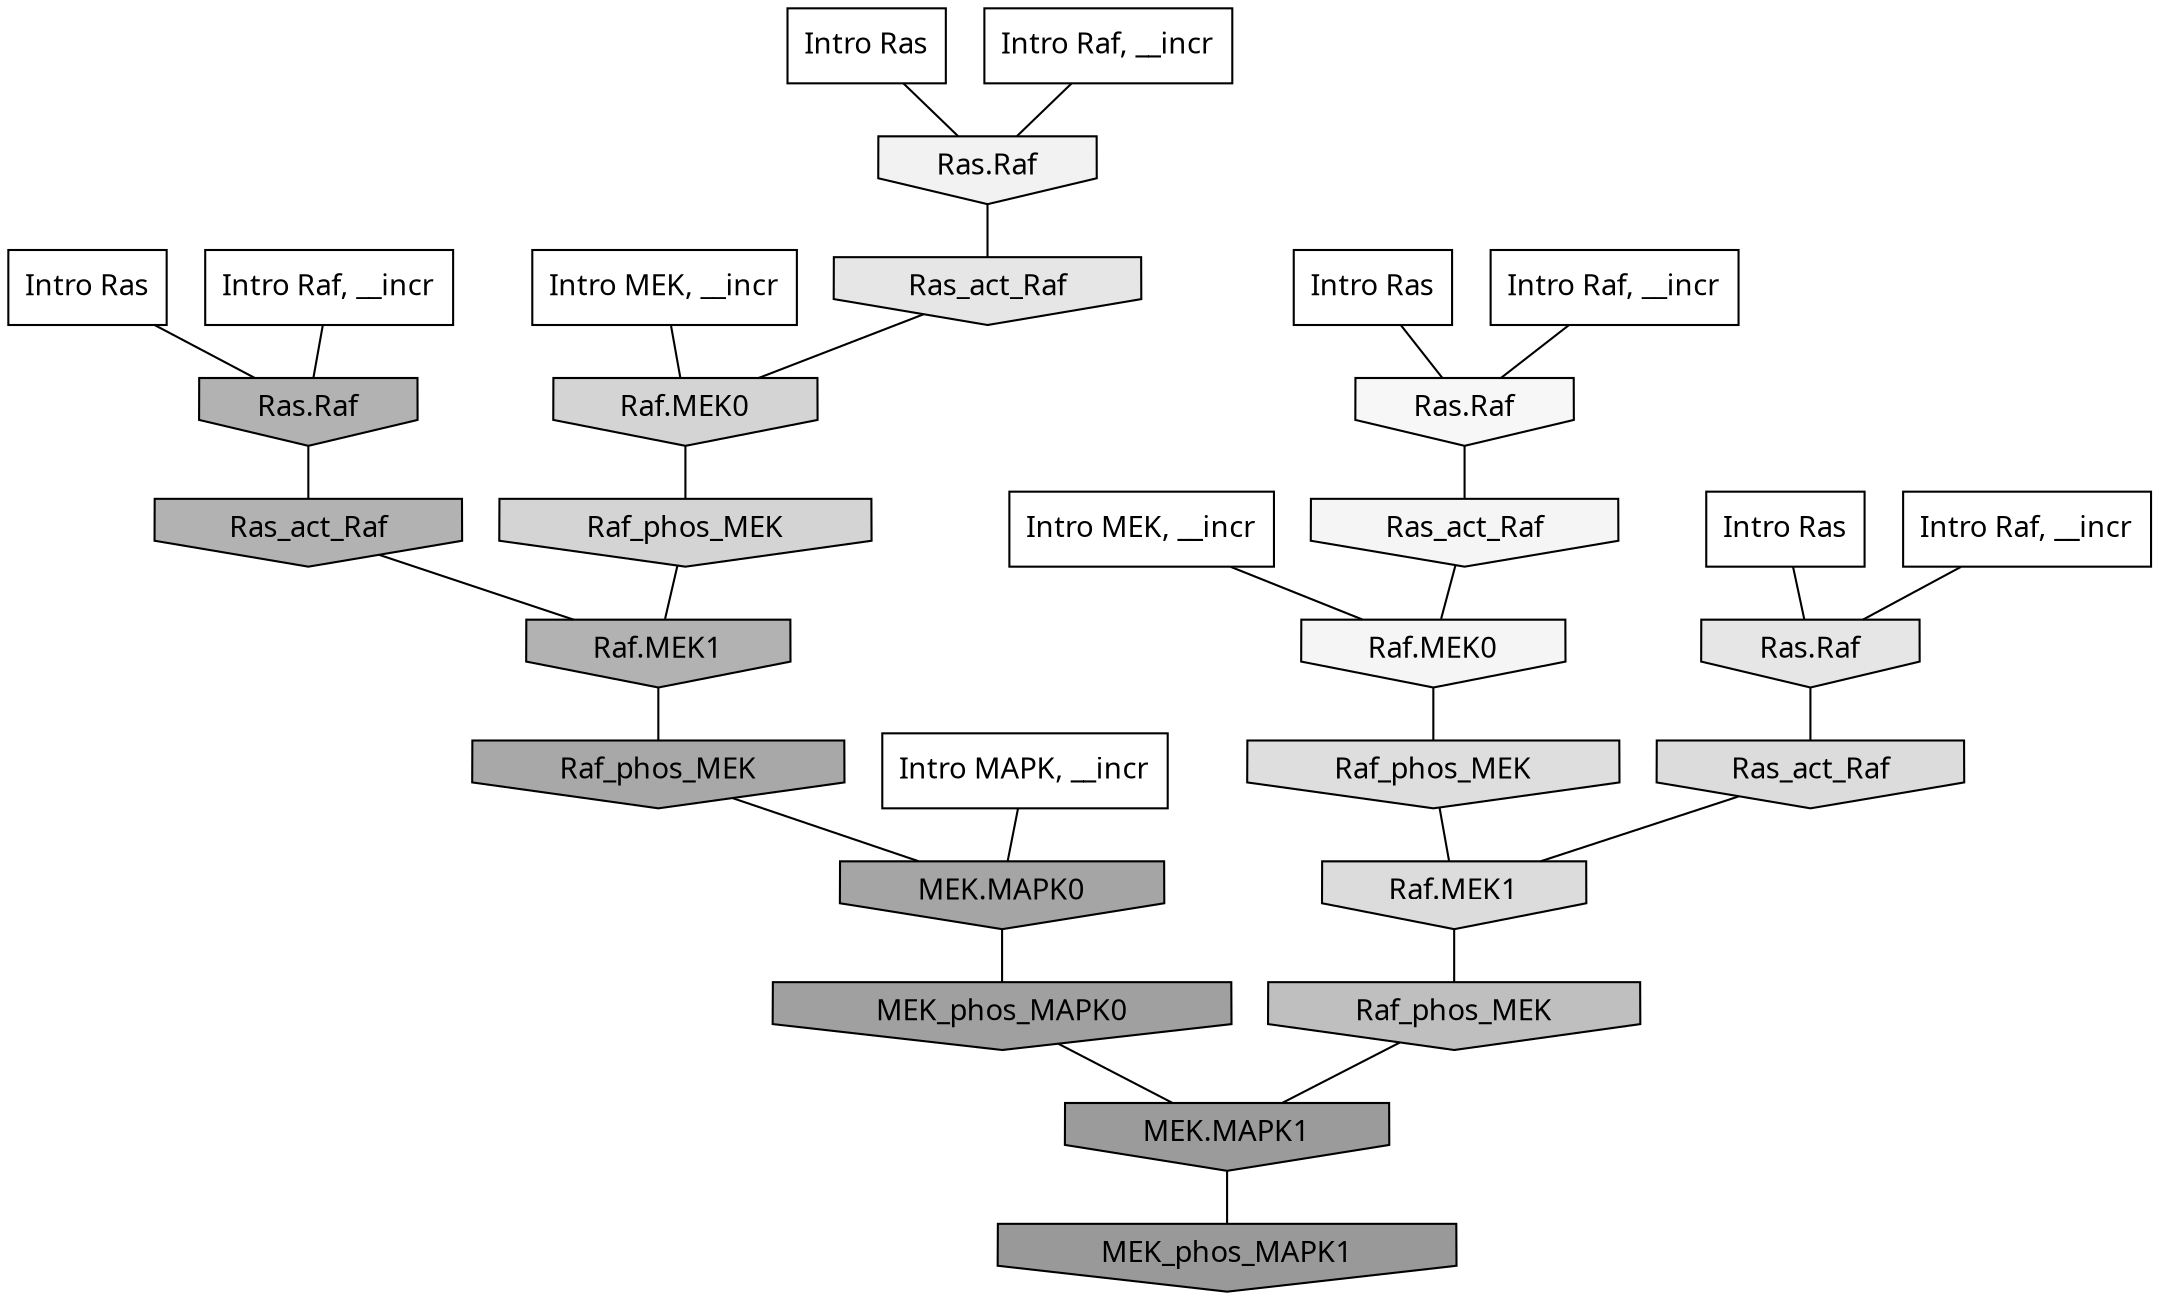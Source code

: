 digraph G{
  rankdir="TB";
  ranksep=0.30;
  node [fontname="CMU Serif"];
  edge [fontname="CMU Serif"];
  
  4 [label="Intro Ras", shape=rectangle, style=filled, fillcolor="0.000 0.000 1.000"]
  
  9 [label="Intro Ras", shape=rectangle, style=filled, fillcolor="0.000 0.000 1.000"]
  
  31 [label="Intro Ras", shape=rectangle, style=filled, fillcolor="0.000 0.000 1.000"]
  
  89 [label="Intro Ras", shape=rectangle, style=filled, fillcolor="0.000 0.000 1.000"]
  
  192 [label="Intro Raf, __incr", shape=rectangle, style=filled, fillcolor="0.000 0.000 1.000"]
  
  551 [label="Intro Raf, __incr", shape=rectangle, style=filled, fillcolor="0.000 0.000 1.000"]
  
  668 [label="Intro Raf, __incr", shape=rectangle, style=filled, fillcolor="0.000 0.000 1.000"]
  
  1040 [label="Intro Raf, __incr", shape=rectangle, style=filled, fillcolor="0.000 0.000 1.000"]
  
  1176 [label="Intro MEK, __incr", shape=rectangle, style=filled, fillcolor="0.000 0.000 1.000"]
  
  1453 [label="Intro MEK, __incr", shape=rectangle, style=filled, fillcolor="0.000 0.000 1.000"]
  
  2928 [label="Intro MAPK, __incr", shape=rectangle, style=filled, fillcolor="0.000 0.000 1.000"]
  
  3541 [label="Ras.Raf", shape=invhouse, style=filled, fillcolor="0.000 0.000 0.965"]
  
  3577 [label="Ras_act_Raf", shape=invhouse, style=filled, fillcolor="0.000 0.000 0.960"]
  
  3579 [label="Raf.MEK0", shape=invhouse, style=filled, fillcolor="0.000 0.000 0.960"]
  
  3668 [label="Ras.Raf", shape=invhouse, style=filled, fillcolor="0.000 0.000 0.949"]
  
  4345 [label="Ras.Raf", shape=invhouse, style=filled, fillcolor="0.000 0.000 0.901"]
  
  4357 [label="Ras_act_Raf", shape=invhouse, style=filled, fillcolor="0.000 0.000 0.900"]
  
  4858 [label="Raf_phos_MEK", shape=invhouse, style=filled, fillcolor="0.000 0.000 0.870"]
  
  4992 [label="Ras_act_Raf", shape=invhouse, style=filled, fillcolor="0.000 0.000 0.860"]
  
  4994 [label="Raf.MEK1", shape=invhouse, style=filled, fillcolor="0.000 0.000 0.860"]
  
  5506 [label="Raf.MEK0", shape=invhouse, style=filled, fillcolor="0.000 0.000 0.831"]
  
  5507 [label="Raf_phos_MEK", shape=invhouse, style=filled, fillcolor="0.000 0.000 0.830"]
  
  7458 [label="Raf_phos_MEK", shape=invhouse, style=filled, fillcolor="0.000 0.000 0.748"]
  
  9033 [label="Ras.Raf", shape=invhouse, style=filled, fillcolor="0.000 0.000 0.699"]
  
  9070 [label="Ras_act_Raf", shape=invhouse, style=filled, fillcolor="0.000 0.000 0.698"]
  
  9078 [label="Raf.MEK1", shape=invhouse, style=filled, fillcolor="0.000 0.000 0.698"]
  
  10979 [label="Raf_phos_MEK", shape=invhouse, style=filled, fillcolor="0.000 0.000 0.658"]
  
  11651 [label="MEK.MAPK0", shape=invhouse, style=filled, fillcolor="0.000 0.000 0.646"]
  
  12850 [label="MEK_phos_MAPK0", shape=invhouse, style=filled, fillcolor="0.000 0.000 0.626"]
  
  14072 [label="MEK.MAPK1", shape=invhouse, style=filled, fillcolor="0.000 0.000 0.607"]
  
  14610 [label="MEK_phos_MAPK1", shape=invhouse, style=filled, fillcolor="0.000 0.000 0.600"]
  
  
  14072 -> 14610 [dir=none, color="0.000 0.000 0.000"] 
  12850 -> 14072 [dir=none, color="0.000 0.000 0.000"] 
  11651 -> 12850 [dir=none, color="0.000 0.000 0.000"] 
  10979 -> 11651 [dir=none, color="0.000 0.000 0.000"] 
  9078 -> 10979 [dir=none, color="0.000 0.000 0.000"] 
  9070 -> 9078 [dir=none, color="0.000 0.000 0.000"] 
  9033 -> 9070 [dir=none, color="0.000 0.000 0.000"] 
  7458 -> 14072 [dir=none, color="0.000 0.000 0.000"] 
  5507 -> 9078 [dir=none, color="0.000 0.000 0.000"] 
  5506 -> 5507 [dir=none, color="0.000 0.000 0.000"] 
  4994 -> 7458 [dir=none, color="0.000 0.000 0.000"] 
  4992 -> 4994 [dir=none, color="0.000 0.000 0.000"] 
  4858 -> 4994 [dir=none, color="0.000 0.000 0.000"] 
  4357 -> 5506 [dir=none, color="0.000 0.000 0.000"] 
  4345 -> 4992 [dir=none, color="0.000 0.000 0.000"] 
  3668 -> 4357 [dir=none, color="0.000 0.000 0.000"] 
  3579 -> 4858 [dir=none, color="0.000 0.000 0.000"] 
  3577 -> 3579 [dir=none, color="0.000 0.000 0.000"] 
  3541 -> 3577 [dir=none, color="0.000 0.000 0.000"] 
  2928 -> 11651 [dir=none, color="0.000 0.000 0.000"] 
  1453 -> 5506 [dir=none, color="0.000 0.000 0.000"] 
  1176 -> 3579 [dir=none, color="0.000 0.000 0.000"] 
  1040 -> 9033 [dir=none, color="0.000 0.000 0.000"] 
  668 -> 3541 [dir=none, color="0.000 0.000 0.000"] 
  551 -> 3668 [dir=none, color="0.000 0.000 0.000"] 
  192 -> 4345 [dir=none, color="0.000 0.000 0.000"] 
  89 -> 3541 [dir=none, color="0.000 0.000 0.000"] 
  31 -> 4345 [dir=none, color="0.000 0.000 0.000"] 
  9 -> 3668 [dir=none, color="0.000 0.000 0.000"] 
  4 -> 9033 [dir=none, color="0.000 0.000 0.000"] 
  
  }

